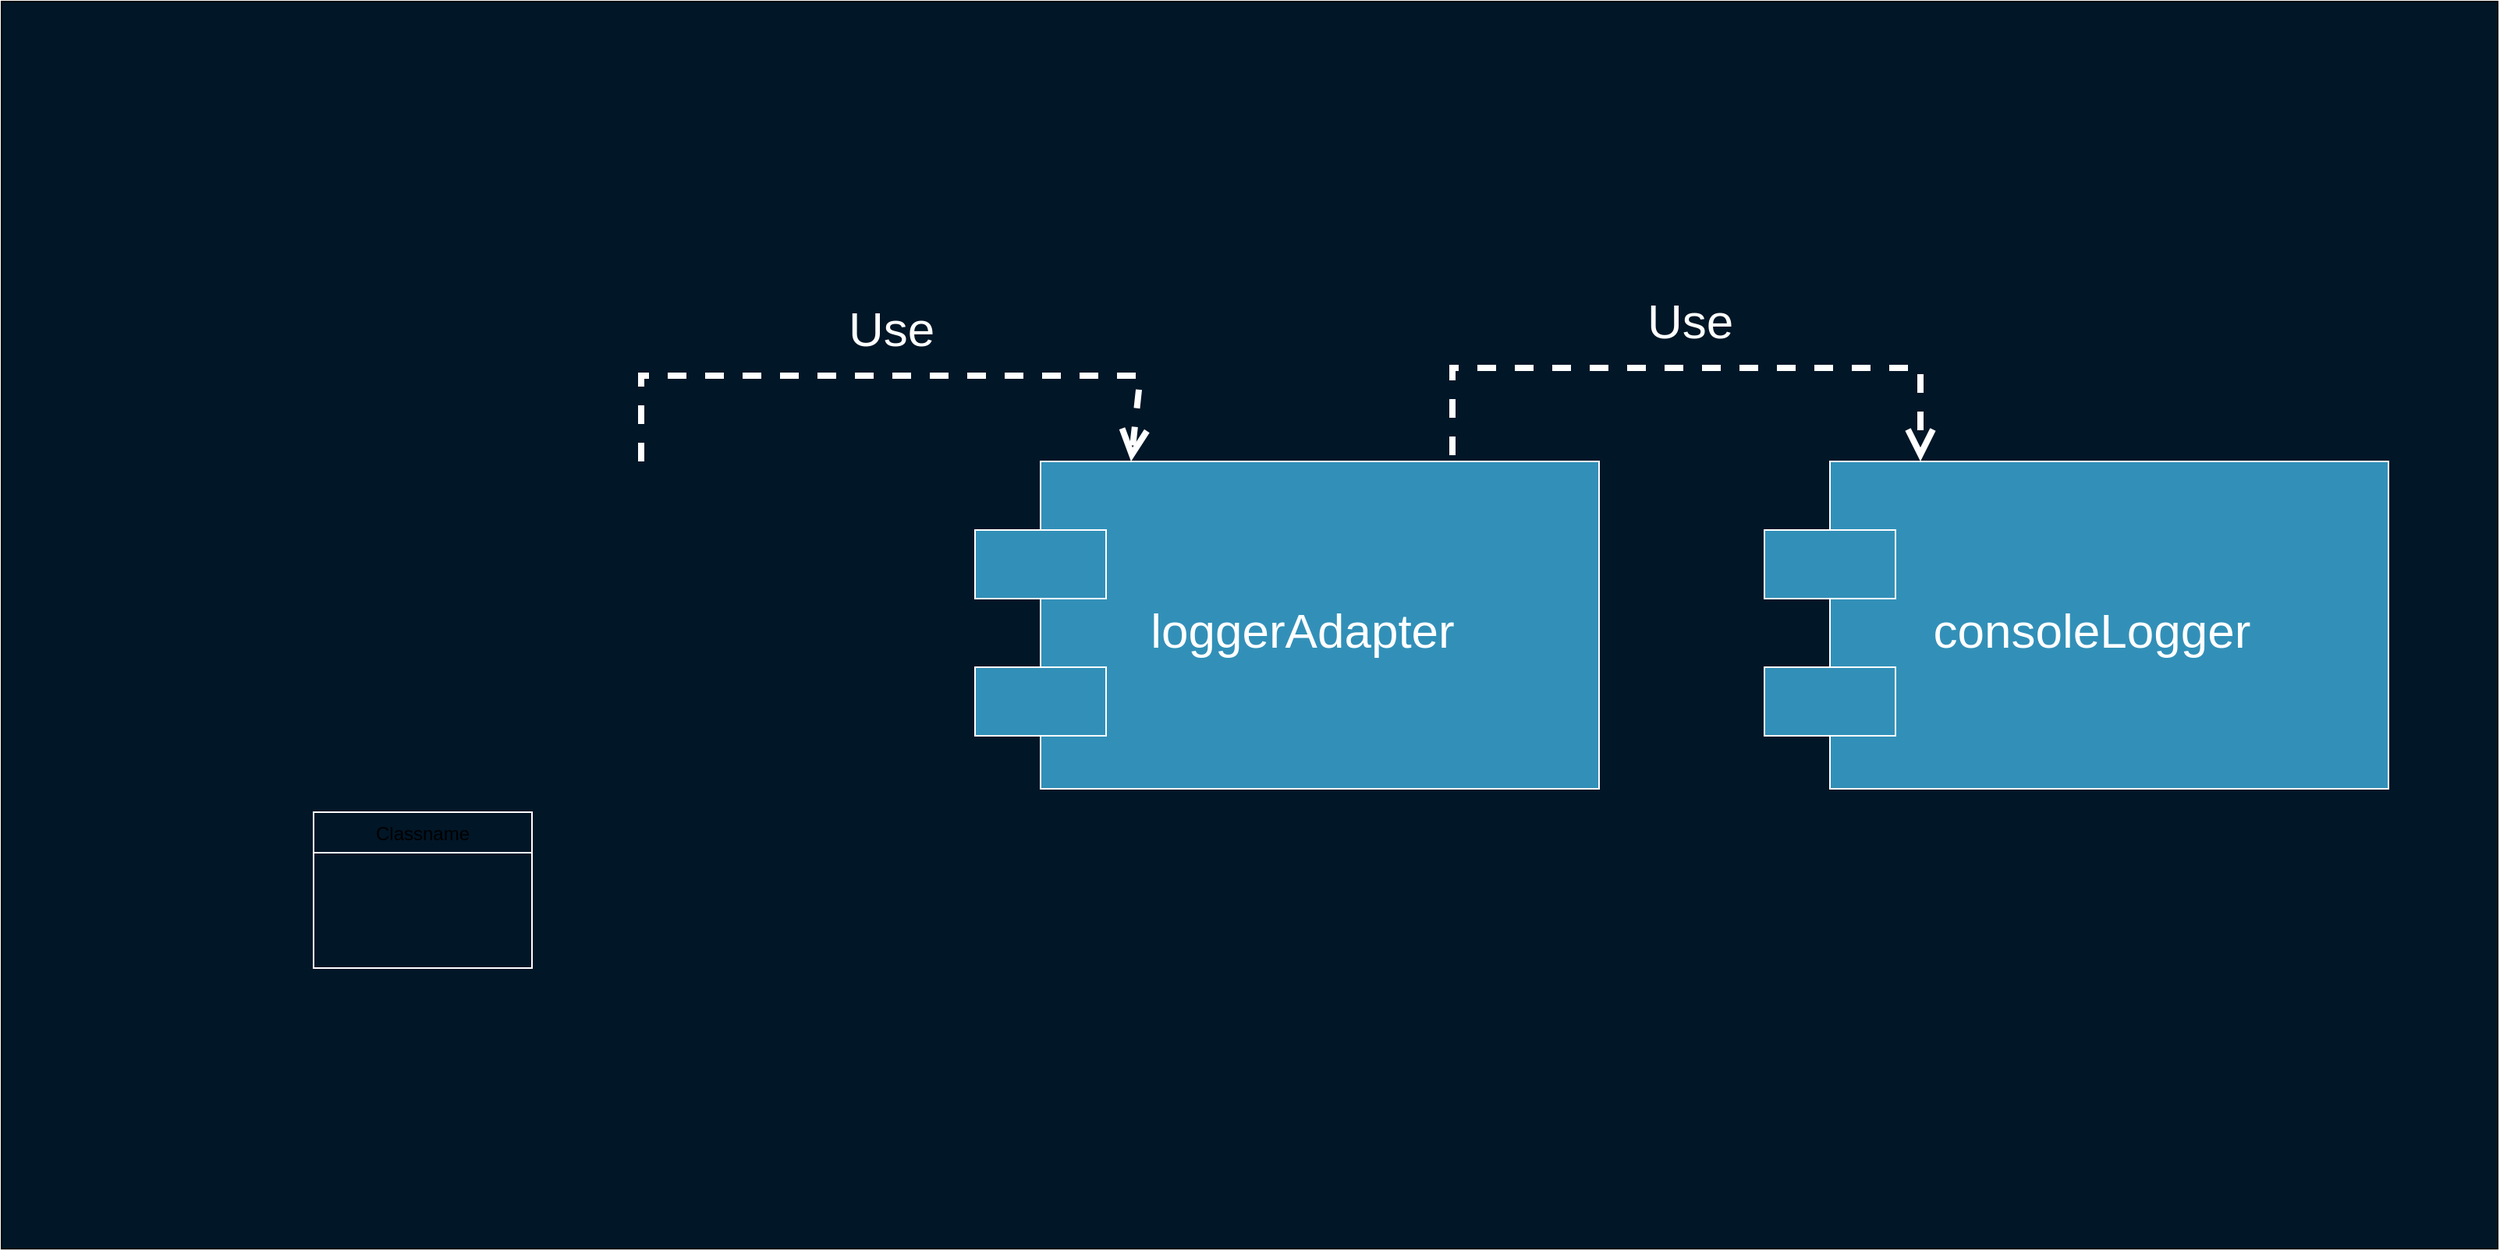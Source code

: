 <mxfile version="13.0.3" type="device"><diagram name="Page-1" id="b5b7bab2-c9e2-2cf4-8b2a-24fd1a2a6d21"><mxGraphModel dx="4154" dy="967" grid="1" gridSize="10" guides="1" tooltips="1" connect="1" arrows="1" fold="1" page="1" pageScale="1" pageWidth="827" pageHeight="1169" background="#ffffff" math="0" shadow="0"><root><mxCell id="0"/><mxCell id="1" parent="0"/><mxCell id="crDRbli0xWPwZ9U8P9Jx-28" value="" style="rounded=0;whiteSpace=wrap;html=1;fillColor=#011627;fontSize=30;fontColor=#FFFFFF;strokeColor=#000000;" parent="1" vertex="1"><mxGeometry x="-1860" y="90" width="1600" height="800" as="geometry"/></mxCell><mxCell id="DCdFdqNJGPphD0C1cl4i-2" value="loggerAdapter" style="shape=module;align=center;spacingLeft=20;align=center;verticalAlign=middle;fontSize=31;fillColor=#3290B8;fontColor=#FFFFFF;labelPosition=center;verticalLabelPosition=middle;jettyWidth=84;jettyHeight=44;strokeColor=#FFFFFF;" parent="1" vertex="1"><mxGeometry x="-1236" y="385" width="400" height="210" as="geometry"/></mxCell><mxCell id="DCdFdqNJGPphD0C1cl4i-3" value="consoleLogger" style="shape=module;align=center;spacingLeft=20;align=center;verticalAlign=middle;fontSize=31;fillColor=#3290B8;fontColor=#FFFFFF;labelPosition=center;verticalLabelPosition=middle;jettyWidth=84;jettyHeight=44;strokeColor=#FFFFFF;" parent="1" vertex="1"><mxGeometry x="-730" y="385" width="400" height="210" as="geometry"/></mxCell><mxCell id="DCdFdqNJGPphD0C1cl4i-4" value="Use" style="endArrow=open;endSize=12;dashed=1;html=1;fontSize=31;fontColor=#FFFFFF;strokeColor=#FFFFFF;entryX=0.25;entryY=0;entryDx=0;entryDy=0;strokeWidth=4;exitX=0.75;exitY=0;exitDx=0;exitDy=0;labelBackgroundColor=none;rounded=0;" parent="1" target="DCdFdqNJGPphD0C1cl4i-2" edge="1"><mxGeometry y="30" width="160" relative="1" as="geometry"><mxPoint x="-1450.0" y="385" as="sourcePoint"/><mxPoint x="-1780" y="790" as="targetPoint"/><Array as="points"><mxPoint x="-1450" y="330"/><mxPoint x="-1130" y="330"/></Array><mxPoint as="offset"/></mxGeometry></mxCell><mxCell id="DCdFdqNJGPphD0C1cl4i-5" value="Use" style="endArrow=open;endSize=12;dashed=1;html=1;fontSize=31;fontColor=#FFFFFF;strokeColor=#FFFFFF;entryX=0.25;entryY=0;entryDx=0;entryDy=0;strokeWidth=4;labelBackgroundColor=none;rounded=0;" parent="1" target="DCdFdqNJGPphD0C1cl4i-3" edge="1"><mxGeometry y="30" width="160" relative="1" as="geometry"><mxPoint x="-930" y="381" as="sourcePoint"/><mxPoint x="-520" y="325.0" as="targetPoint"/><Array as="points"><mxPoint x="-930" y="325"/><mxPoint x="-630" y="325"/></Array><mxPoint as="offset"/></mxGeometry></mxCell><mxCell id="DdPTCenNgJsh_dnJ2fBj-1" value="Classname" style="swimlane;fontStyle=0;childLayout=stackLayout;horizontal=1;startSize=26;fillColor=none;horizontalStack=0;resizeParent=1;resizeParentMax=0;resizeLast=0;collapsible=1;marginBottom=0;strokeColor=#FFFFFF;" vertex="1" parent="1"><mxGeometry x="-1660" y="610" width="140" height="100" as="geometry"/></mxCell></root></mxGraphModel></diagram></mxfile>